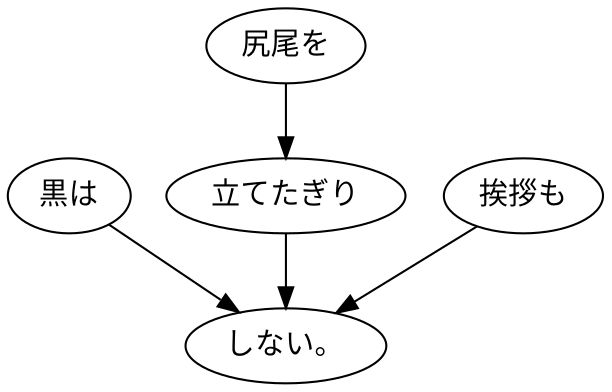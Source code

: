 digraph graph722 {
	node0 [label="黒は"];
	node1 [label="尻尾を"];
	node2 [label="立てたぎり"];
	node3 [label="挨拶も"];
	node4 [label="しない。"];
	node0 -> node4;
	node1 -> node2;
	node2 -> node4;
	node3 -> node4;
}
